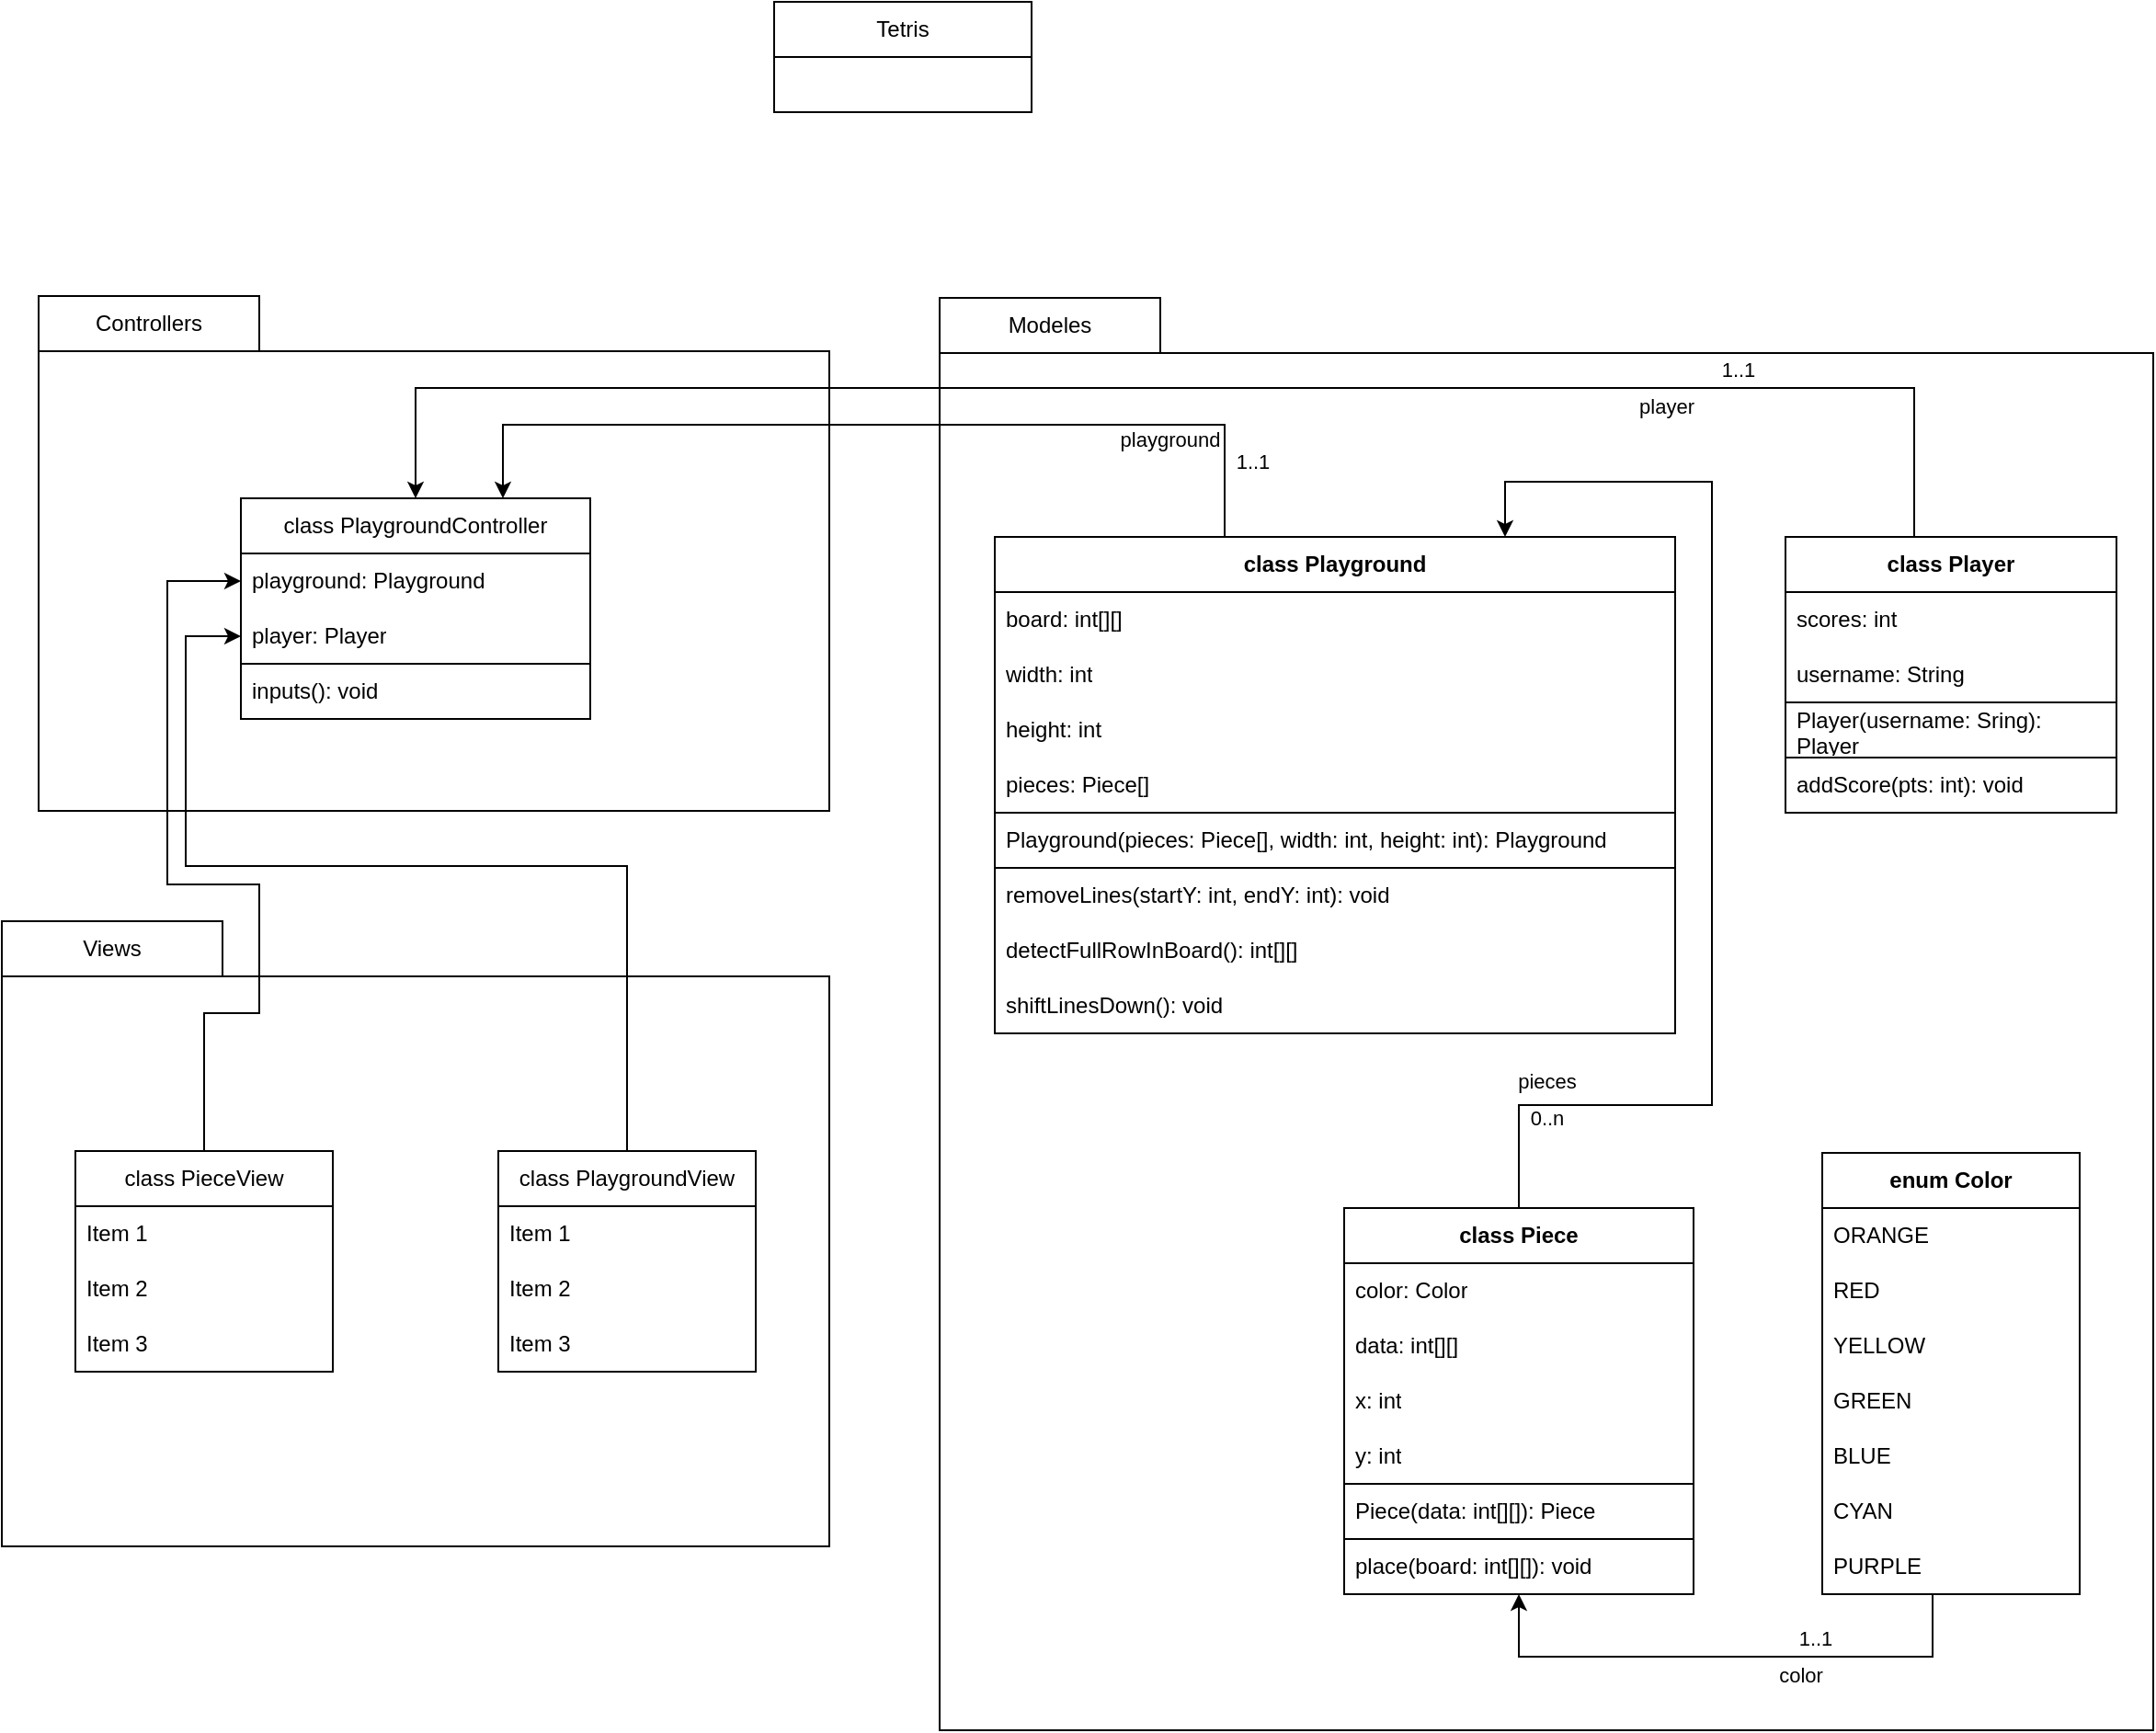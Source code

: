 <mxfile version="26.0.10">
  <diagram id="C5RBs43oDa-KdzZeNtuy" name="Page-1">
    <mxGraphModel dx="1434" dy="822" grid="1" gridSize="10" guides="1" tooltips="1" connect="1" arrows="1" fold="1" page="1" pageScale="1" pageWidth="1169" pageHeight="827" math="0" shadow="0">
      <root>
        <mxCell id="WIyWlLk6GJQsqaUBKTNV-0" />
        <mxCell id="WIyWlLk6GJQsqaUBKTNV-1" parent="WIyWlLk6GJQsqaUBKTNV-0" />
        <mxCell id="e2U_UU4sfIShjWew779D-47" value="" style="rounded=0;whiteSpace=wrap;html=1;" vertex="1" parent="WIyWlLk6GJQsqaUBKTNV-1">
          <mxGeometry x="140" y="460" width="430" height="250" as="geometry" />
        </mxCell>
        <mxCell id="e2U_UU4sfIShjWew779D-44" value="" style="rounded=0;whiteSpace=wrap;html=1;" vertex="1" parent="WIyWlLk6GJQsqaUBKTNV-1">
          <mxGeometry x="630" y="461" width="660" height="749" as="geometry" />
        </mxCell>
        <mxCell id="e2U_UU4sfIShjWew779D-3" value="&lt;div&gt;class PlaygroundController&lt;/div&gt;" style="swimlane;fontStyle=0;childLayout=stackLayout;horizontal=1;startSize=30;horizontalStack=0;resizeParent=1;resizeParentMax=0;resizeLast=0;collapsible=1;marginBottom=0;whiteSpace=wrap;html=1;" vertex="1" parent="WIyWlLk6GJQsqaUBKTNV-1">
          <mxGeometry x="250" y="540" width="190" height="120" as="geometry" />
        </mxCell>
        <mxCell id="e2U_UU4sfIShjWew779D-5" value="playground: Playground" style="text;strokeColor=none;fillColor=none;align=left;verticalAlign=middle;spacingLeft=4;spacingRight=4;overflow=hidden;points=[[0,0.5],[1,0.5]];portConstraint=eastwest;rotatable=0;whiteSpace=wrap;html=1;" vertex="1" parent="e2U_UU4sfIShjWew779D-3">
          <mxGeometry y="30" width="190" height="30" as="geometry" />
        </mxCell>
        <mxCell id="e2U_UU4sfIShjWew779D-6" value="player: Player" style="text;strokeColor=none;fillColor=none;align=left;verticalAlign=middle;spacingLeft=4;spacingRight=4;overflow=hidden;points=[[0,0.5],[1,0.5]];portConstraint=eastwest;rotatable=0;whiteSpace=wrap;html=1;" vertex="1" parent="e2U_UU4sfIShjWew779D-3">
          <mxGeometry y="60" width="190" height="30" as="geometry" />
        </mxCell>
        <mxCell id="e2U_UU4sfIShjWew779D-68" value="inputs(): void" style="text;strokeColor=default;fillColor=none;align=left;verticalAlign=middle;spacingLeft=4;spacingRight=4;overflow=hidden;points=[[0,0.5],[1,0.5]];portConstraint=eastwest;rotatable=0;whiteSpace=wrap;html=1;" vertex="1" parent="e2U_UU4sfIShjWew779D-3">
          <mxGeometry y="90" width="190" height="30" as="geometry" />
        </mxCell>
        <mxCell id="e2U_UU4sfIShjWew779D-37" style="edgeStyle=orthogonalEdgeStyle;rounded=0;orthogonalLoop=1;jettySize=auto;html=1;entryX=0.5;entryY=0;entryDx=0;entryDy=0;exitX=0.5;exitY=0;exitDx=0;exitDy=0;" edge="1" parent="WIyWlLk6GJQsqaUBKTNV-1" source="e2U_UU4sfIShjWew779D-7" target="e2U_UU4sfIShjWew779D-3">
          <mxGeometry relative="1" as="geometry">
            <Array as="points">
              <mxPoint x="1160" y="561" />
              <mxPoint x="1160" y="480" />
              <mxPoint x="345" y="480" />
            </Array>
          </mxGeometry>
        </mxCell>
        <mxCell id="e2U_UU4sfIShjWew779D-38" value="1..1" style="edgeLabel;html=1;align=center;verticalAlign=middle;resizable=0;points=[];" vertex="1" connectable="0" parent="e2U_UU4sfIShjWew779D-37">
          <mxGeometry x="-0.433" y="1" relative="1" as="geometry">
            <mxPoint x="79" y="-11" as="offset" />
          </mxGeometry>
        </mxCell>
        <mxCell id="e2U_UU4sfIShjWew779D-39" value="player" style="edgeLabel;html=1;align=center;verticalAlign=middle;resizable=0;points=[];" vertex="1" connectable="0" parent="e2U_UU4sfIShjWew779D-37">
          <mxGeometry x="-0.2" y="3" relative="1" as="geometry">
            <mxPoint x="154" y="7" as="offset" />
          </mxGeometry>
        </mxCell>
        <mxCell id="e2U_UU4sfIShjWew779D-7" value="&lt;b&gt;class Player&lt;/b&gt;" style="swimlane;fontStyle=0;childLayout=stackLayout;horizontal=1;startSize=30;horizontalStack=0;resizeParent=1;resizeParentMax=0;resizeLast=0;collapsible=1;marginBottom=0;whiteSpace=wrap;html=1;" vertex="1" parent="WIyWlLk6GJQsqaUBKTNV-1">
          <mxGeometry x="1090" y="561" width="180" height="150" as="geometry" />
        </mxCell>
        <mxCell id="e2U_UU4sfIShjWew779D-8" value="scores: int" style="text;strokeColor=none;fillColor=none;align=left;verticalAlign=middle;spacingLeft=4;spacingRight=4;overflow=hidden;points=[[0,0.5],[1,0.5]];portConstraint=eastwest;rotatable=0;whiteSpace=wrap;html=1;" vertex="1" parent="e2U_UU4sfIShjWew779D-7">
          <mxGeometry y="30" width="180" height="30" as="geometry" />
        </mxCell>
        <mxCell id="e2U_UU4sfIShjWew779D-77" value="username: String" style="text;strokeColor=none;fillColor=none;align=left;verticalAlign=middle;spacingLeft=4;spacingRight=4;overflow=hidden;points=[[0,0.5],[1,0.5]];portConstraint=eastwest;rotatable=0;whiteSpace=wrap;html=1;" vertex="1" parent="e2U_UU4sfIShjWew779D-7">
          <mxGeometry y="60" width="180" height="30" as="geometry" />
        </mxCell>
        <mxCell id="e2U_UU4sfIShjWew779D-95" value="Player(username: Sring): Player" style="text;strokeColor=default;fillColor=none;align=left;verticalAlign=middle;spacingLeft=4;spacingRight=4;overflow=hidden;points=[[0,0.5],[1,0.5]];portConstraint=eastwest;rotatable=0;whiteSpace=wrap;html=1;" vertex="1" parent="e2U_UU4sfIShjWew779D-7">
          <mxGeometry y="90" width="180" height="30" as="geometry" />
        </mxCell>
        <mxCell id="e2U_UU4sfIShjWew779D-76" value="addScore(pts: int): void" style="text;strokeColor=none;fillColor=none;align=left;verticalAlign=middle;spacingLeft=4;spacingRight=4;overflow=hidden;points=[[0,0.5],[1,0.5]];portConstraint=eastwest;rotatable=0;whiteSpace=wrap;html=1;" vertex="1" parent="e2U_UU4sfIShjWew779D-7">
          <mxGeometry y="120" width="180" height="30" as="geometry" />
        </mxCell>
        <mxCell id="e2U_UU4sfIShjWew779D-11" value="&lt;b&gt;class Playground&lt;/b&gt;" style="swimlane;fontStyle=0;childLayout=stackLayout;horizontal=1;startSize=30;horizontalStack=0;resizeParent=1;resizeParentMax=0;resizeLast=0;collapsible=1;marginBottom=0;whiteSpace=wrap;html=1;" vertex="1" parent="WIyWlLk6GJQsqaUBKTNV-1">
          <mxGeometry x="660" y="561" width="370" height="270" as="geometry" />
        </mxCell>
        <mxCell id="e2U_UU4sfIShjWew779D-91" value="board: int[][]" style="text;strokeColor=none;fillColor=none;align=left;verticalAlign=middle;spacingLeft=4;spacingRight=4;overflow=hidden;points=[[0,0.5],[1,0.5]];portConstraint=eastwest;rotatable=0;whiteSpace=wrap;html=1;" vertex="1" parent="e2U_UU4sfIShjWew779D-11">
          <mxGeometry y="30" width="370" height="30" as="geometry" />
        </mxCell>
        <mxCell id="e2U_UU4sfIShjWew779D-80" value="width: int" style="text;strokeColor=none;fillColor=none;align=left;verticalAlign=middle;spacingLeft=4;spacingRight=4;overflow=hidden;points=[[0,0.5],[1,0.5]];portConstraint=eastwest;rotatable=0;whiteSpace=wrap;html=1;" vertex="1" parent="e2U_UU4sfIShjWew779D-11">
          <mxGeometry y="60" width="370" height="30" as="geometry" />
        </mxCell>
        <mxCell id="e2U_UU4sfIShjWew779D-92" value="height: int" style="text;strokeColor=none;fillColor=none;align=left;verticalAlign=middle;spacingLeft=4;spacingRight=4;overflow=hidden;points=[[0,0.5],[1,0.5]];portConstraint=eastwest;rotatable=0;whiteSpace=wrap;html=1;" vertex="1" parent="e2U_UU4sfIShjWew779D-11">
          <mxGeometry y="90" width="370" height="30" as="geometry" />
        </mxCell>
        <mxCell id="e2U_UU4sfIShjWew779D-79" value="pieces: Piece[]" style="text;strokeColor=none;fillColor=none;align=left;verticalAlign=middle;spacingLeft=4;spacingRight=4;overflow=hidden;points=[[0,0.5],[1,0.5]];portConstraint=eastwest;rotatable=0;whiteSpace=wrap;html=1;" vertex="1" parent="e2U_UU4sfIShjWew779D-11">
          <mxGeometry y="120" width="370" height="30" as="geometry" />
        </mxCell>
        <mxCell id="e2U_UU4sfIShjWew779D-93" value="Playground(pieces: Piece[], width: int, height: int): Playground" style="text;strokeColor=default;fillColor=none;align=left;verticalAlign=middle;spacingLeft=4;spacingRight=4;overflow=hidden;points=[[0,0.5],[1,0.5]];portConstraint=eastwest;rotatable=0;whiteSpace=wrap;html=1;strokeWidth=1;" vertex="1" parent="e2U_UU4sfIShjWew779D-11">
          <mxGeometry y="150" width="370" height="30" as="geometry" />
        </mxCell>
        <mxCell id="e2U_UU4sfIShjWew779D-75" value="removeLines(startY: int, endY: int): void" style="text;strokeColor=none;fillColor=none;align=left;verticalAlign=middle;spacingLeft=4;spacingRight=4;overflow=hidden;points=[[0,0.5],[1,0.5]];portConstraint=eastwest;rotatable=0;whiteSpace=wrap;html=1;strokeWidth=1;" vertex="1" parent="e2U_UU4sfIShjWew779D-11">
          <mxGeometry y="180" width="370" height="30" as="geometry" />
        </mxCell>
        <mxCell id="e2U_UU4sfIShjWew779D-88" value="detectFullRowInBoard(): int[][]" style="text;strokeColor=none;fillColor=none;align=left;verticalAlign=middle;spacingLeft=4;spacingRight=4;overflow=hidden;points=[[0,0.5],[1,0.5]];portConstraint=eastwest;rotatable=0;whiteSpace=wrap;html=1;" vertex="1" parent="e2U_UU4sfIShjWew779D-11">
          <mxGeometry y="210" width="370" height="30" as="geometry" />
        </mxCell>
        <mxCell id="e2U_UU4sfIShjWew779D-87" value="shiftLinesDown(): void" style="text;strokeColor=none;fillColor=none;align=left;verticalAlign=middle;spacingLeft=4;spacingRight=4;overflow=hidden;points=[[0,0.5],[1,0.5]];portConstraint=eastwest;rotatable=0;whiteSpace=wrap;html=1;" vertex="1" parent="e2U_UU4sfIShjWew779D-11">
          <mxGeometry y="240" width="370" height="30" as="geometry" />
        </mxCell>
        <mxCell id="e2U_UU4sfIShjWew779D-15" value="&lt;b&gt;class Piece&lt;/b&gt;" style="swimlane;fontStyle=0;childLayout=stackLayout;horizontal=1;startSize=30;horizontalStack=0;resizeParent=1;resizeParentMax=0;resizeLast=0;collapsible=1;marginBottom=0;whiteSpace=wrap;html=1;" vertex="1" parent="WIyWlLk6GJQsqaUBKTNV-1">
          <mxGeometry x="850" y="926" width="190" height="210" as="geometry" />
        </mxCell>
        <mxCell id="e2U_UU4sfIShjWew779D-81" value="color: Color" style="text;strokeColor=none;fillColor=none;align=left;verticalAlign=middle;spacingLeft=4;spacingRight=4;overflow=hidden;points=[[0,0.5],[1,0.5]];portConstraint=eastwest;rotatable=0;whiteSpace=wrap;html=1;" vertex="1" parent="e2U_UU4sfIShjWew779D-15">
          <mxGeometry y="30" width="190" height="30" as="geometry" />
        </mxCell>
        <mxCell id="e2U_UU4sfIShjWew779D-16" value="data: int[][]" style="text;strokeColor=none;fillColor=none;align=left;verticalAlign=middle;spacingLeft=4;spacingRight=4;overflow=hidden;points=[[0,0.5],[1,0.5]];portConstraint=eastwest;rotatable=0;whiteSpace=wrap;html=1;" vertex="1" parent="e2U_UU4sfIShjWew779D-15">
          <mxGeometry y="60" width="190" height="30" as="geometry" />
        </mxCell>
        <mxCell id="e2U_UU4sfIShjWew779D-17" value="x: int" style="text;strokeColor=none;fillColor=none;align=left;verticalAlign=middle;spacingLeft=4;spacingRight=4;overflow=hidden;points=[[0,0.5],[1,0.5]];portConstraint=eastwest;rotatable=0;whiteSpace=wrap;html=1;" vertex="1" parent="e2U_UU4sfIShjWew779D-15">
          <mxGeometry y="90" width="190" height="30" as="geometry" />
        </mxCell>
        <mxCell id="e2U_UU4sfIShjWew779D-18" value="y: int" style="text;strokeColor=none;fillColor=none;align=left;verticalAlign=middle;spacingLeft=4;spacingRight=4;overflow=hidden;points=[[0,0.5],[1,0.5]];portConstraint=eastwest;rotatable=0;whiteSpace=wrap;html=1;" vertex="1" parent="e2U_UU4sfIShjWew779D-15">
          <mxGeometry y="120" width="190" height="30" as="geometry" />
        </mxCell>
        <mxCell id="e2U_UU4sfIShjWew779D-89" value="Piece(data: int[][]): Piece" style="text;strokeColor=default;fillColor=none;align=left;verticalAlign=middle;spacingLeft=4;spacingRight=4;overflow=hidden;points=[[0,0.5],[1,0.5]];portConstraint=eastwest;rotatable=0;whiteSpace=wrap;html=1;" vertex="1" parent="e2U_UU4sfIShjWew779D-15">
          <mxGeometry y="150" width="190" height="30" as="geometry" />
        </mxCell>
        <mxCell id="e2U_UU4sfIShjWew779D-96" value="place(board: int[][]): void" style="text;strokeColor=none;fillColor=none;align=left;verticalAlign=middle;spacingLeft=4;spacingRight=4;overflow=hidden;points=[[0,0.5],[1,0.5]];portConstraint=eastwest;rotatable=0;whiteSpace=wrap;html=1;" vertex="1" parent="e2U_UU4sfIShjWew779D-15">
          <mxGeometry y="180" width="190" height="30" as="geometry" />
        </mxCell>
        <mxCell id="e2U_UU4sfIShjWew779D-19" value="&lt;b&gt;enum Color&lt;/b&gt;" style="swimlane;fontStyle=0;childLayout=stackLayout;horizontal=1;startSize=30;horizontalStack=0;resizeParent=1;resizeParentMax=0;resizeLast=0;collapsible=1;marginBottom=0;whiteSpace=wrap;html=1;" vertex="1" parent="WIyWlLk6GJQsqaUBKTNV-1">
          <mxGeometry x="1110" y="896" width="140" height="240" as="geometry" />
        </mxCell>
        <mxCell id="e2U_UU4sfIShjWew779D-20" value="ORANGE" style="text;strokeColor=none;fillColor=none;align=left;verticalAlign=middle;spacingLeft=4;spacingRight=4;overflow=hidden;points=[[0,0.5],[1,0.5]];portConstraint=eastwest;rotatable=0;whiteSpace=wrap;html=1;" vertex="1" parent="e2U_UU4sfIShjWew779D-19">
          <mxGeometry y="30" width="140" height="30" as="geometry" />
        </mxCell>
        <mxCell id="e2U_UU4sfIShjWew779D-21" value="RED" style="text;strokeColor=none;fillColor=none;align=left;verticalAlign=middle;spacingLeft=4;spacingRight=4;overflow=hidden;points=[[0,0.5],[1,0.5]];portConstraint=eastwest;rotatable=0;whiteSpace=wrap;html=1;" vertex="1" parent="e2U_UU4sfIShjWew779D-19">
          <mxGeometry y="60" width="140" height="30" as="geometry" />
        </mxCell>
        <mxCell id="e2U_UU4sfIShjWew779D-22" value="YELLOW" style="text;strokeColor=none;fillColor=none;align=left;verticalAlign=middle;spacingLeft=4;spacingRight=4;overflow=hidden;points=[[0,0.5],[1,0.5]];portConstraint=eastwest;rotatable=0;whiteSpace=wrap;html=1;" vertex="1" parent="e2U_UU4sfIShjWew779D-19">
          <mxGeometry y="90" width="140" height="30" as="geometry" />
        </mxCell>
        <mxCell id="e2U_UU4sfIShjWew779D-26" value="GREEN" style="text;strokeColor=none;fillColor=none;align=left;verticalAlign=middle;spacingLeft=4;spacingRight=4;overflow=hidden;points=[[0,0.5],[1,0.5]];portConstraint=eastwest;rotatable=0;whiteSpace=wrap;html=1;" vertex="1" parent="e2U_UU4sfIShjWew779D-19">
          <mxGeometry y="120" width="140" height="30" as="geometry" />
        </mxCell>
        <mxCell id="e2U_UU4sfIShjWew779D-27" value="BLUE" style="text;strokeColor=none;fillColor=none;align=left;verticalAlign=middle;spacingLeft=4;spacingRight=4;overflow=hidden;points=[[0,0.5],[1,0.5]];portConstraint=eastwest;rotatable=0;whiteSpace=wrap;html=1;" vertex="1" parent="e2U_UU4sfIShjWew779D-19">
          <mxGeometry y="150" width="140" height="30" as="geometry" />
        </mxCell>
        <mxCell id="e2U_UU4sfIShjWew779D-28" value="CYAN" style="text;strokeColor=none;fillColor=none;align=left;verticalAlign=middle;spacingLeft=4;spacingRight=4;overflow=hidden;points=[[0,0.5],[1,0.5]];portConstraint=eastwest;rotatable=0;whiteSpace=wrap;html=1;" vertex="1" parent="e2U_UU4sfIShjWew779D-19">
          <mxGeometry y="180" width="140" height="30" as="geometry" />
        </mxCell>
        <mxCell id="e2U_UU4sfIShjWew779D-29" value="PURPLE" style="text;strokeColor=none;fillColor=none;align=left;verticalAlign=middle;spacingLeft=4;spacingRight=4;overflow=hidden;points=[[0,0.5],[1,0.5]];portConstraint=eastwest;rotatable=0;whiteSpace=wrap;html=1;" vertex="1" parent="e2U_UU4sfIShjWew779D-19">
          <mxGeometry y="210" width="140" height="30" as="geometry" />
        </mxCell>
        <mxCell id="e2U_UU4sfIShjWew779D-31" style="edgeStyle=orthogonalEdgeStyle;rounded=0;orthogonalLoop=1;jettySize=auto;html=1;exitX=0.5;exitY=0;exitDx=0;exitDy=0;entryX=0.75;entryY=0;entryDx=0;entryDy=0;" edge="1" parent="WIyWlLk6GJQsqaUBKTNV-1" source="e2U_UU4sfIShjWew779D-11" target="e2U_UU4sfIShjWew779D-3">
          <mxGeometry relative="1" as="geometry">
            <Array as="points">
              <mxPoint x="785" y="561" />
              <mxPoint x="785" y="500" />
              <mxPoint x="393" y="500" />
            </Array>
          </mxGeometry>
        </mxCell>
        <mxCell id="e2U_UU4sfIShjWew779D-32" value="1..1" style="edgeLabel;html=1;align=center;verticalAlign=middle;resizable=0;points=[];" vertex="1" connectable="0" parent="e2U_UU4sfIShjWew779D-31">
          <mxGeometry x="-0.531" y="-1" relative="1" as="geometry">
            <mxPoint x="24" y="21" as="offset" />
          </mxGeometry>
        </mxCell>
        <mxCell id="e2U_UU4sfIShjWew779D-33" value="playground" style="edgeLabel;html=1;align=center;verticalAlign=middle;resizable=0;points=[];rotation=0;" vertex="1" connectable="0" parent="WIyWlLk6GJQsqaUBKTNV-1">
          <mxGeometry x="750" y="510" as="geometry">
            <mxPoint x="5" y="-2" as="offset" />
          </mxGeometry>
        </mxCell>
        <mxCell id="e2U_UU4sfIShjWew779D-34" style="edgeStyle=orthogonalEdgeStyle;rounded=0;orthogonalLoop=1;jettySize=auto;html=1;exitX=0.5;exitY=1;exitDx=0;exitDy=0;entryX=0.5;entryY=1;entryDx=0;entryDy=0;" edge="1" parent="WIyWlLk6GJQsqaUBKTNV-1" source="e2U_UU4sfIShjWew779D-19" target="e2U_UU4sfIShjWew779D-15">
          <mxGeometry relative="1" as="geometry">
            <mxPoint x="677.06" y="231.99" as="targetPoint" />
            <Array as="points">
              <mxPoint x="1170" y="1170" />
              <mxPoint x="945" y="1170" />
            </Array>
          </mxGeometry>
        </mxCell>
        <mxCell id="e2U_UU4sfIShjWew779D-35" value="1..1" style="edgeLabel;html=1;align=center;verticalAlign=middle;resizable=0;points=[];" vertex="1" connectable="0" parent="e2U_UU4sfIShjWew779D-34">
          <mxGeometry x="-0.513" y="-1" relative="1" as="geometry">
            <mxPoint x="-34" y="-9" as="offset" />
          </mxGeometry>
        </mxCell>
        <mxCell id="e2U_UU4sfIShjWew779D-36" value="color" style="edgeLabel;html=1;align=center;verticalAlign=middle;resizable=0;points=[];" vertex="1" connectable="0" parent="e2U_UU4sfIShjWew779D-34">
          <mxGeometry x="-0.147" y="2" relative="1" as="geometry">
            <mxPoint x="13" y="8" as="offset" />
          </mxGeometry>
        </mxCell>
        <mxCell id="e2U_UU4sfIShjWew779D-40" style="edgeStyle=orthogonalEdgeStyle;rounded=0;orthogonalLoop=1;jettySize=auto;html=1;exitX=0.5;exitY=0;exitDx=0;exitDy=0;entryX=0.75;entryY=0;entryDx=0;entryDy=0;" edge="1" parent="WIyWlLk6GJQsqaUBKTNV-1" source="e2U_UU4sfIShjWew779D-15" target="e2U_UU4sfIShjWew779D-11">
          <mxGeometry relative="1" as="geometry">
            <Array as="points">
              <mxPoint x="945" y="870" />
              <mxPoint x="1050" y="870" />
              <mxPoint x="1050" y="531" />
              <mxPoint x="938" y="531" />
            </Array>
          </mxGeometry>
        </mxCell>
        <mxCell id="e2U_UU4sfIShjWew779D-41" value="0..n" style="edgeLabel;html=1;align=center;verticalAlign=middle;resizable=0;points=[];" vertex="1" connectable="0" parent="e2U_UU4sfIShjWew779D-40">
          <mxGeometry x="0.036" y="1" relative="1" as="geometry">
            <mxPoint x="-89" y="179" as="offset" />
          </mxGeometry>
        </mxCell>
        <mxCell id="e2U_UU4sfIShjWew779D-42" value="&lt;div&gt;pieces&lt;/div&gt;" style="edgeLabel;html=1;align=center;verticalAlign=middle;resizable=0;points=[];" vertex="1" connectable="0" parent="e2U_UU4sfIShjWew779D-40">
          <mxGeometry x="-0.298" y="-1" relative="1" as="geometry">
            <mxPoint x="-91" y="51" as="offset" />
          </mxGeometry>
        </mxCell>
        <mxCell id="e2U_UU4sfIShjWew779D-46" value="Modeles" style="rounded=0;whiteSpace=wrap;html=1;" vertex="1" parent="WIyWlLk6GJQsqaUBKTNV-1">
          <mxGeometry x="630" y="431" width="120" height="30" as="geometry" />
        </mxCell>
        <mxCell id="e2U_UU4sfIShjWew779D-48" value="Controllers" style="rounded=0;whiteSpace=wrap;html=1;" vertex="1" parent="WIyWlLk6GJQsqaUBKTNV-1">
          <mxGeometry x="140" y="430" width="120" height="30" as="geometry" />
        </mxCell>
        <mxCell id="e2U_UU4sfIShjWew779D-49" value="" style="rounded=0;whiteSpace=wrap;html=1;" vertex="1" parent="WIyWlLk6GJQsqaUBKTNV-1">
          <mxGeometry x="120" y="800" width="450" height="310" as="geometry" />
        </mxCell>
        <mxCell id="e2U_UU4sfIShjWew779D-50" value="Views" style="rounded=0;whiteSpace=wrap;html=1;" vertex="1" parent="WIyWlLk6GJQsqaUBKTNV-1">
          <mxGeometry x="120" y="770" width="120" height="30" as="geometry" />
        </mxCell>
        <mxCell id="e2U_UU4sfIShjWew779D-85" style="edgeStyle=orthogonalEdgeStyle;rounded=0;orthogonalLoop=1;jettySize=auto;html=1;exitX=0.5;exitY=0;exitDx=0;exitDy=0;entryX=0;entryY=0.5;entryDx=0;entryDy=0;" edge="1" parent="WIyWlLk6GJQsqaUBKTNV-1" source="e2U_UU4sfIShjWew779D-51" target="e2U_UU4sfIShjWew779D-5">
          <mxGeometry relative="1" as="geometry">
            <Array as="points">
              <mxPoint x="230" y="820" />
              <mxPoint x="260" y="820" />
              <mxPoint x="260" y="750" />
              <mxPoint x="210" y="750" />
              <mxPoint x="210" y="585" />
            </Array>
          </mxGeometry>
        </mxCell>
        <mxCell id="e2U_UU4sfIShjWew779D-51" value="class PieceView" style="swimlane;fontStyle=0;childLayout=stackLayout;horizontal=1;startSize=30;horizontalStack=0;resizeParent=1;resizeParentMax=0;resizeLast=0;collapsible=1;marginBottom=0;whiteSpace=wrap;html=1;" vertex="1" parent="WIyWlLk6GJQsqaUBKTNV-1">
          <mxGeometry x="160" y="895" width="140" height="120" as="geometry" />
        </mxCell>
        <mxCell id="e2U_UU4sfIShjWew779D-52" value="Item 1" style="text;strokeColor=none;fillColor=none;align=left;verticalAlign=middle;spacingLeft=4;spacingRight=4;overflow=hidden;points=[[0,0.5],[1,0.5]];portConstraint=eastwest;rotatable=0;whiteSpace=wrap;html=1;" vertex="1" parent="e2U_UU4sfIShjWew779D-51">
          <mxGeometry y="30" width="140" height="30" as="geometry" />
        </mxCell>
        <mxCell id="e2U_UU4sfIShjWew779D-53" value="Item 2" style="text;strokeColor=none;fillColor=none;align=left;verticalAlign=middle;spacingLeft=4;spacingRight=4;overflow=hidden;points=[[0,0.5],[1,0.5]];portConstraint=eastwest;rotatable=0;whiteSpace=wrap;html=1;" vertex="1" parent="e2U_UU4sfIShjWew779D-51">
          <mxGeometry y="60" width="140" height="30" as="geometry" />
        </mxCell>
        <mxCell id="e2U_UU4sfIShjWew779D-54" value="Item 3" style="text;strokeColor=none;fillColor=none;align=left;verticalAlign=middle;spacingLeft=4;spacingRight=4;overflow=hidden;points=[[0,0.5],[1,0.5]];portConstraint=eastwest;rotatable=0;whiteSpace=wrap;html=1;" vertex="1" parent="e2U_UU4sfIShjWew779D-51">
          <mxGeometry y="90" width="140" height="30" as="geometry" />
        </mxCell>
        <mxCell id="e2U_UU4sfIShjWew779D-55" value="class PlaygroundView" style="swimlane;fontStyle=0;childLayout=stackLayout;horizontal=1;startSize=30;horizontalStack=0;resizeParent=1;resizeParentMax=0;resizeLast=0;collapsible=1;marginBottom=0;whiteSpace=wrap;html=1;" vertex="1" parent="WIyWlLk6GJQsqaUBKTNV-1">
          <mxGeometry x="390" y="895" width="140" height="120" as="geometry" />
        </mxCell>
        <mxCell id="e2U_UU4sfIShjWew779D-56" value="Item 1" style="text;strokeColor=none;fillColor=none;align=left;verticalAlign=middle;spacingLeft=4;spacingRight=4;overflow=hidden;points=[[0,0.5],[1,0.5]];portConstraint=eastwest;rotatable=0;whiteSpace=wrap;html=1;" vertex="1" parent="e2U_UU4sfIShjWew779D-55">
          <mxGeometry y="30" width="140" height="30" as="geometry" />
        </mxCell>
        <mxCell id="e2U_UU4sfIShjWew779D-57" value="Item 2" style="text;strokeColor=none;fillColor=none;align=left;verticalAlign=middle;spacingLeft=4;spacingRight=4;overflow=hidden;points=[[0,0.5],[1,0.5]];portConstraint=eastwest;rotatable=0;whiteSpace=wrap;html=1;" vertex="1" parent="e2U_UU4sfIShjWew779D-55">
          <mxGeometry y="60" width="140" height="30" as="geometry" />
        </mxCell>
        <mxCell id="e2U_UU4sfIShjWew779D-58" value="Item 3" style="text;strokeColor=none;fillColor=none;align=left;verticalAlign=middle;spacingLeft=4;spacingRight=4;overflow=hidden;points=[[0,0.5],[1,0.5]];portConstraint=eastwest;rotatable=0;whiteSpace=wrap;html=1;" vertex="1" parent="e2U_UU4sfIShjWew779D-55">
          <mxGeometry y="90" width="140" height="30" as="geometry" />
        </mxCell>
        <mxCell id="e2U_UU4sfIShjWew779D-59" value="Tetris" style="swimlane;fontStyle=0;childLayout=stackLayout;horizontal=1;startSize=30;horizontalStack=0;resizeParent=1;resizeParentMax=0;resizeLast=0;collapsible=1;marginBottom=0;whiteSpace=wrap;html=1;" vertex="1" parent="WIyWlLk6GJQsqaUBKTNV-1">
          <mxGeometry x="540" y="270" width="140" height="60" as="geometry" />
        </mxCell>
        <mxCell id="e2U_UU4sfIShjWew779D-82" style="edgeStyle=orthogonalEdgeStyle;rounded=0;orthogonalLoop=1;jettySize=auto;html=1;exitX=0.5;exitY=0;exitDx=0;exitDy=0;entryX=0;entryY=0.5;entryDx=0;entryDy=0;" edge="1" parent="WIyWlLk6GJQsqaUBKTNV-1" source="e2U_UU4sfIShjWew779D-55" target="e2U_UU4sfIShjWew779D-6">
          <mxGeometry relative="1" as="geometry">
            <Array as="points">
              <mxPoint x="460" y="740" />
              <mxPoint x="220" y="740" />
              <mxPoint x="220" y="615" />
            </Array>
          </mxGeometry>
        </mxCell>
      </root>
    </mxGraphModel>
  </diagram>
</mxfile>
